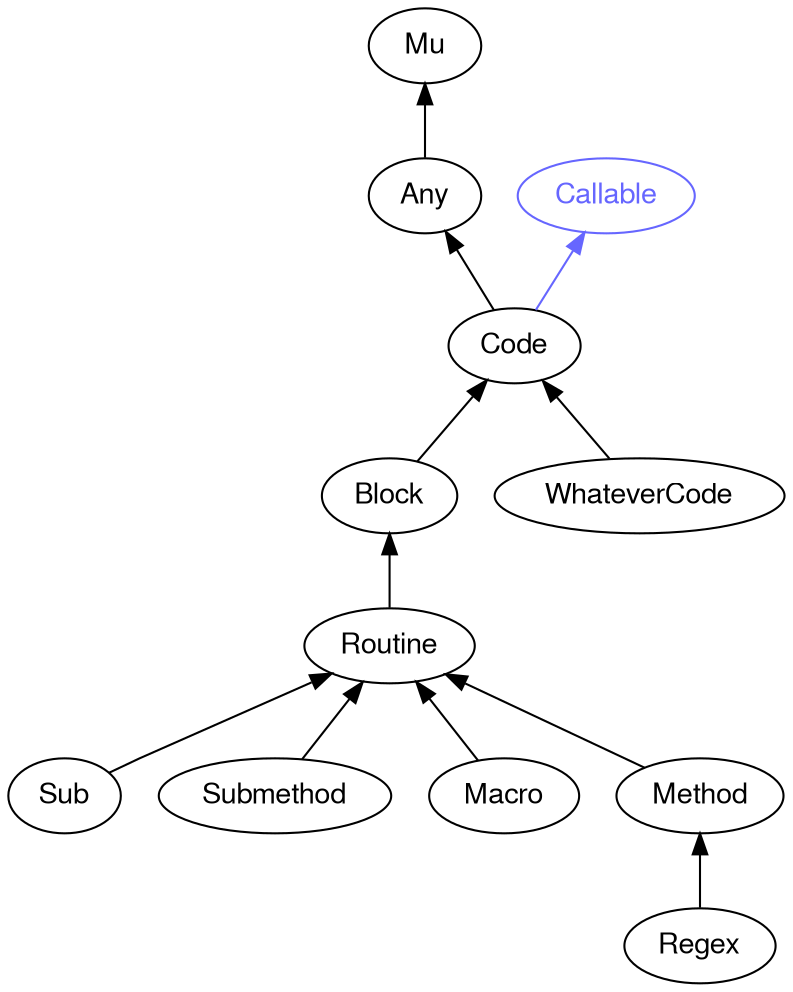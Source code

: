 digraph "perl6-type-graph" {
    rankdir=BT;
    splines=polyline;
    overlap=false; 
    // Types
    "Code" [color="#000000", fontcolor="#000000", href="/type/Code", fontname="FreeSans"];
    "Mu" [color="#000000", fontcolor="#000000", href="/type/Mu", fontname="FreeSans"];
    "Any" [color="#000000", fontcolor="#000000", href="/type/Any", fontname="FreeSans"];
    "Callable" [color="#6666FF", fontcolor="#6666FF", href="/type/Callable", fontname="FreeSans"];
    "Block" [color="#000000", fontcolor="#000000", href="/type/Block", fontname="FreeSans"];
    "WhateverCode" [color="#000000", fontcolor="#000000", href="/type/WhateverCode", fontname="FreeSans"];
    "Routine" [color="#000000", fontcolor="#000000", href="/type/Routine", fontname="FreeSans"];
    "Sub" [color="#000000", fontcolor="#000000", href="/type/Sub", fontname="FreeSans"];
    "Submethod" [color="#000000", fontcolor="#000000", href="/type/Submethod", fontname="FreeSans"];
    "Macro" [color="#000000", fontcolor="#000000", href="/type/Macro", fontname="FreeSans"];
    "Method" [color="#000000", fontcolor="#000000", href="/type/Method", fontname="FreeSans"];
    "Regex" [color="#000000", fontcolor="#000000", href="/type/Regex", fontname="FreeSans"];

    // Superclasses
    "Code" -> "Any" [color="#000000"];
    "Any" -> "Mu" [color="#000000"];
    "Block" -> "Code" [color="#000000"];
    "WhateverCode" -> "Code" [color="#000000"];
    "Routine" -> "Block" [color="#000000"];
    "Sub" -> "Routine" [color="#000000"];
    "Submethod" -> "Routine" [color="#000000"];
    "Macro" -> "Routine" [color="#000000"];
    "Method" -> "Routine" [color="#000000"];
    "Regex" -> "Method" [color="#000000"];

    // Roles
    "Code" -> "Callable" [color="#6666FF"];
}
